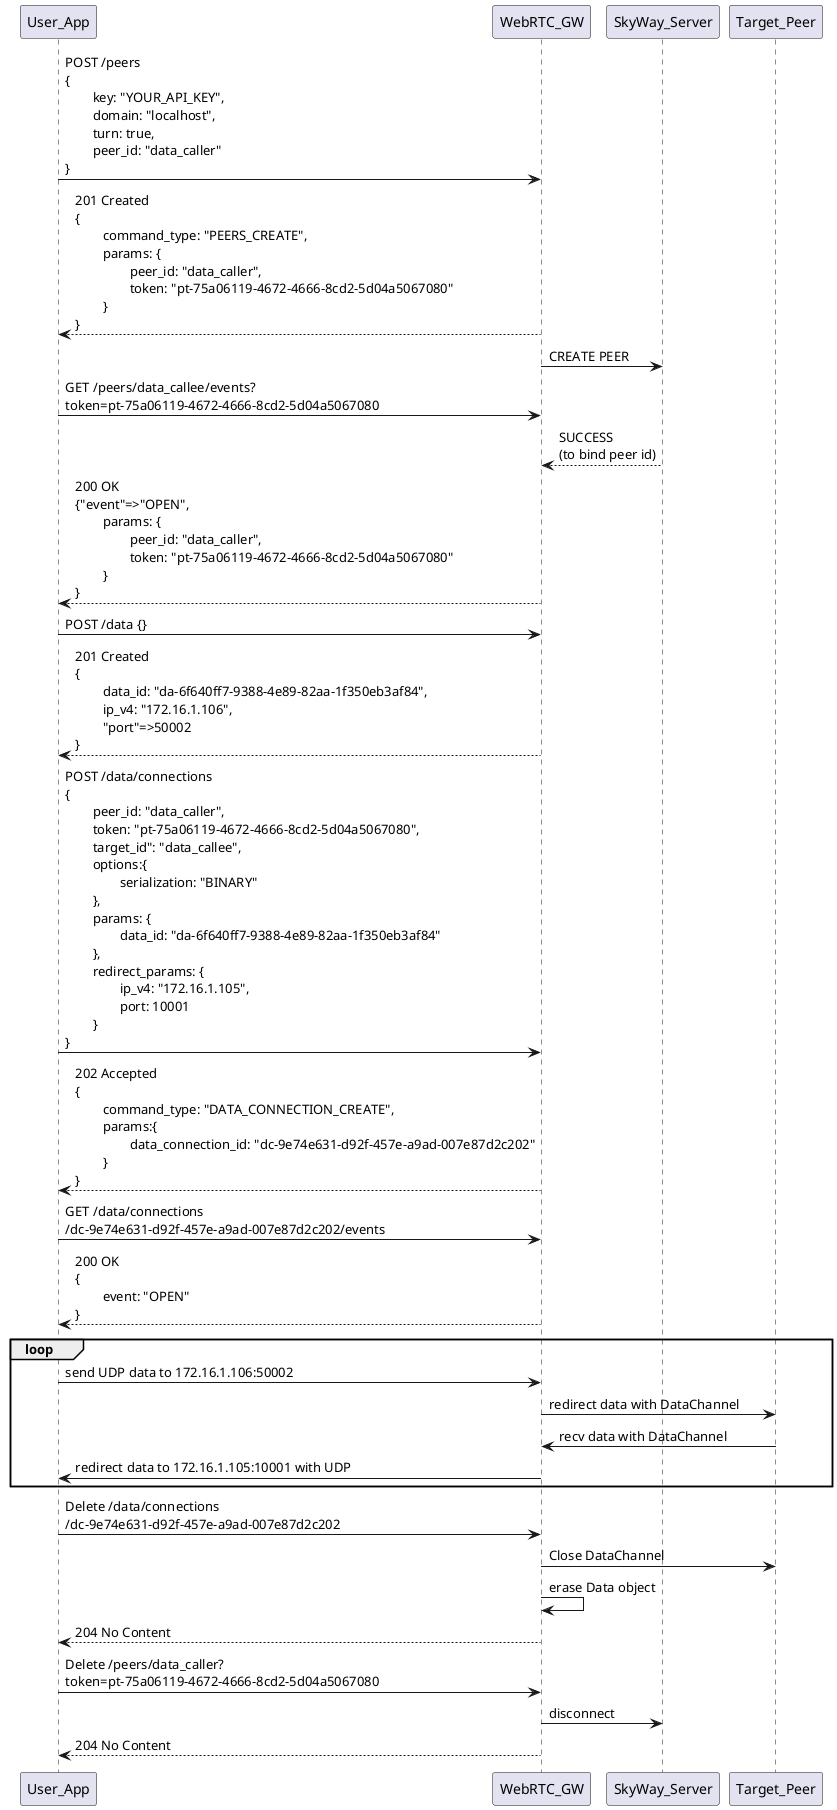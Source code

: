 @startuml

User_App -> WebRTC_GW: POST /peers \n{\n\tkey: "YOUR_API_KEY",\n\tdomain: "localhost",\n\tturn: true,\n\tpeer_id: "data_caller"\n}
WebRTC_GW --> User_App: 201 Created\n{\n\tcommand_type: "PEERS_CREATE", \n\tparams: {\n\t\tpeer_id: "data_caller", \n\t\ttoken: "pt-75a06119-4672-4666-8cd2-5d04a5067080"\n\t}\n}

WebRTC_GW -> SkyWay_Server: CREATE PEER
User_App -> WebRTC_GW: GET /peers/data_callee/events?\ntoken=pt-75a06119-4672-4666-8cd2-5d04a5067080
SkyWay_Server --> WebRTC_GW: SUCCESS\n(to bind peer id)
WebRTC_GW --> User_App: 200 OK\n{"event"=>"OPEN",\n\tparams: {\n\t\tpeer_id: "data_caller", \n\t\ttoken: "pt-75a06119-4672-4666-8cd2-5d04a5067080"\n\t}\n}

User_App -> WebRTC_GW: POST /data {}
WebRTC_GW --> User_App: 201 Created\n{\n\tdata_id: "da-6f640ff7-9388-4e89-82aa-1f350eb3af84",\n\tip_v4: "172.16.1.106",\n\t"port"=>50002\n}

User_App -> WebRTC_GW: POST /data/connections\n{\n\tpeer_id: "data_caller",\n\ttoken: "pt-75a06119-4672-4666-8cd2-5d04a5067080",\n\ttarget_id": "data_callee",\n\toptions:{\n\t\tserialization: "BINARY"\n\t},\n\tparams: {\n\t\tdata_id: "da-6f640ff7-9388-4e89-82aa-1f350eb3af84"\n\t},\n\tredirect_params: {\n\t\tip_v4: "172.16.1.105",\n\t\tport: 10001\n\t}\n}
WebRTC_GW --> User_App: 202 Accepted\n{\n\tcommand_type: "DATA_CONNECTION_CREATE", \n\tparams:{ \n\t\tdata_connection_id: "dc-9e74e631-d92f-457e-a9ad-007e87d2c202"\n\t}\n}

User_App -> WebRTC_GW: GET /data/connections\n/dc-9e74e631-d92f-457e-a9ad-007e87d2c202/events
WebRTC_GW --> User_App: 200 OK\n{\n\tevent: "OPEN"\n}

loop
User_App -> WebRTC_GW: send UDP data to 172.16.1.106:50002
WebRTC_GW -> Target_Peer: redirect data with DataChannel
Target_Peer -> WebRTC_GW: recv data with DataChannel
WebRTC_GW -> User_App: redirect data to 172.16.1.105:10001 with UDP
end

User_App -> WebRTC_GW: Delete /data/connections\n/dc-9e74e631-d92f-457e-a9ad-007e87d2c202
WebRTC_GW -> Target_Peer: Close DataChannel
WebRTC_GW -> WebRTC_GW: erase Data object
WebRTC_GW --> User_App: 204 No Content
User_App -> WebRTC_GW: Delete /peers/data_caller?\ntoken=pt-75a06119-4672-4666-8cd2-5d04a5067080
WebRTC_GW -> SkyWay_Server: disconnect
WebRTC_GW --> User_App: 204 No Content
@enduml
